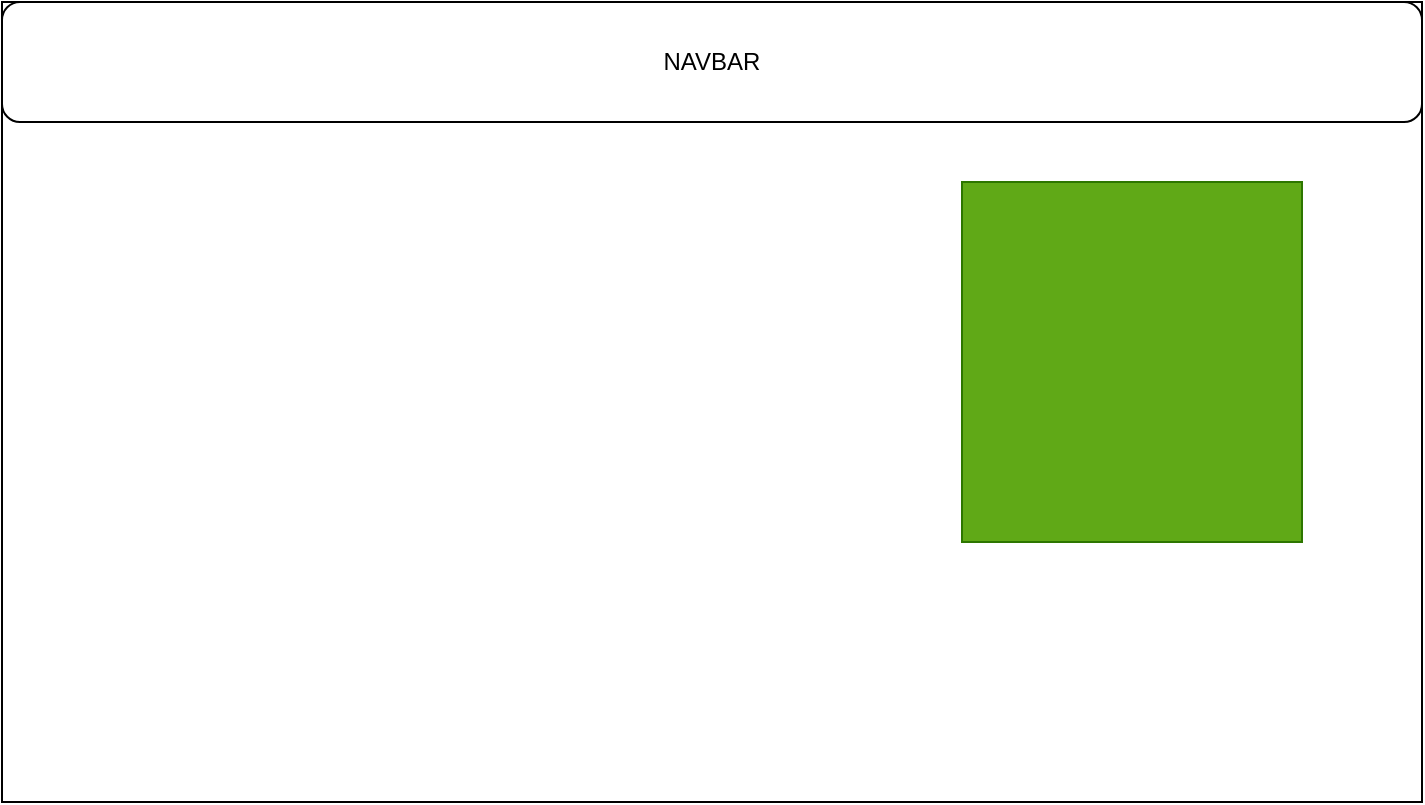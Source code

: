 <mxfile>
    <diagram id="WAQX5vDUe6tI9DnySSNn" name="Page-1">
        <mxGraphModel dx="746" dy="443" grid="1" gridSize="10" guides="1" tooltips="1" connect="1" arrows="1" fold="1" page="1" pageScale="1" pageWidth="850" pageHeight="1100" math="0" shadow="0">
            <root>
                <mxCell id="0"/>
                <mxCell id="1" parent="0"/>
                <mxCell id="2" value="" style="rounded=0;whiteSpace=wrap;html=1;" vertex="1" parent="1">
                    <mxGeometry x="30" y="40" width="710" height="400" as="geometry"/>
                </mxCell>
                <mxCell id="3" value="" style="rounded=0;whiteSpace=wrap;html=1;fillColor=#60a917;fontColor=#ffffff;strokeColor=#2D7600;" vertex="1" parent="1">
                    <mxGeometry x="510" y="130" width="170" height="180" as="geometry"/>
                </mxCell>
                <mxCell id="4" value="NAVBAR" style="rounded=1;whiteSpace=wrap;html=1;" vertex="1" parent="1">
                    <mxGeometry x="30" y="40" width="710" height="60" as="geometry"/>
                </mxCell>
            </root>
        </mxGraphModel>
    </diagram>
</mxfile>